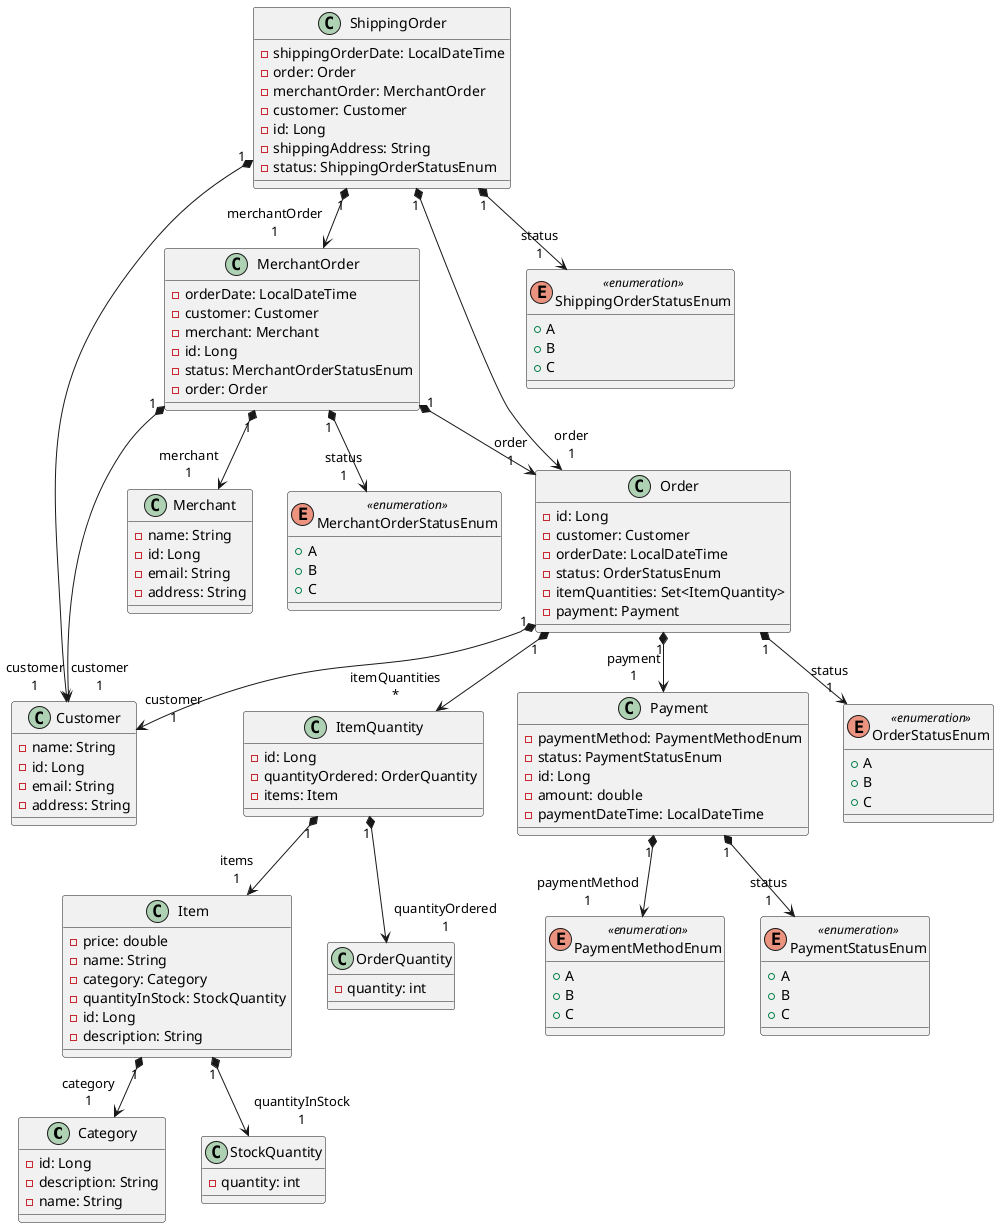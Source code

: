 @startuml

class Category {
  - id: Long
  - description: String
  - name: String
}
class Customer {
  - name: String
  - id: Long
  - email: String
  - address: String
}
class Item {
  - price: double
  - name: String
  - category: Category
  - quantityInStock: StockQuantity
  - id: Long
  - description: String
}
class ItemQuantity {
  - id: Long
  - quantityOrdered: OrderQuantity
  - items: Item
}
class Merchant {
  - name: String
  - id: Long
  - email: String
  - address: String
}
class MerchantOrder {
  - orderDate: LocalDateTime
  - customer: Customer
  - merchant: Merchant
  - id: Long
  - status: MerchantOrderStatusEnum
  - order: Order
}
class Order {
  - id: Long
  - customer: Customer
  - orderDate: LocalDateTime
  - status: OrderStatusEnum
  - itemQuantities: Set<ItemQuantity>
  - payment: Payment
}
class StockQuantity {
  - quantity: int
}
class OrderQuantity {
  - quantity: int
}
class Payment {
  - paymentMethod: PaymentMethodEnum
  - status: PaymentStatusEnum
  - id: Long
  - amount: double
  - paymentDateTime: LocalDateTime
}
class ShippingOrder {
  - shippingOrderDate: LocalDateTime
  - order: Order
  - merchantOrder: MerchantOrder
  - customer: Customer
  - id: Long
  - shippingAddress: String
  - status: ShippingOrderStatusEnum
}
enum PaymentMethodEnum << enumeration >> {
  + A
  + B
  + C
}
enum PaymentStatusEnum << enumeration >> {
  + A
  + B
  + C
}
enum ShippingOrderStatusEnum << enumeration >> {
  + A
  + B
  + C
}
enum OrderStatusEnum << enumeration >> {
  + A
  + B
  + C
}
enum MerchantOrderStatusEnum << enumeration >> {
  + A
  + B
  + C
}

Item                    "1" *--> "category\n1" Category
Item                    "1" *--> "quantityInStock\n1" StockQuantity
ItemQuantity            "1" *--> "items\n1" Item
ItemQuantity            "1" *--> "quantityOrdered\n1" OrderQuantity
MerchantOrder           "1" *--> "customer\n1" Customer
MerchantOrder           "1" *--> "merchant\n1" Merchant
MerchantOrder           "1" *--> "status\n1" MerchantOrderStatusEnum
MerchantOrder           "1" *--> "order\n1" Order
Order                   "1" *--> "customer\n1" Customer
Order                   "1" *--> "itemQuantities\n*" ItemQuantity
Order                   "1" *--> "status\n1" OrderStatusEnum
Order                   "1" *--> "payment\n1" Payment
Payment                 "1" *--> "paymentMethod\n1" PaymentMethodEnum
Payment                 "1" *--> "status\n1" PaymentStatusEnum
ShippingOrder           "1" *--> "customer\n1" Customer
ShippingOrder           "1" *--> "merchantOrder\n1" MerchantOrder
ShippingOrder           "1" *--> "order\n1" Order
ShippingOrder           "1" *--> "status\n1" ShippingOrderStatusEnum

@enduml
